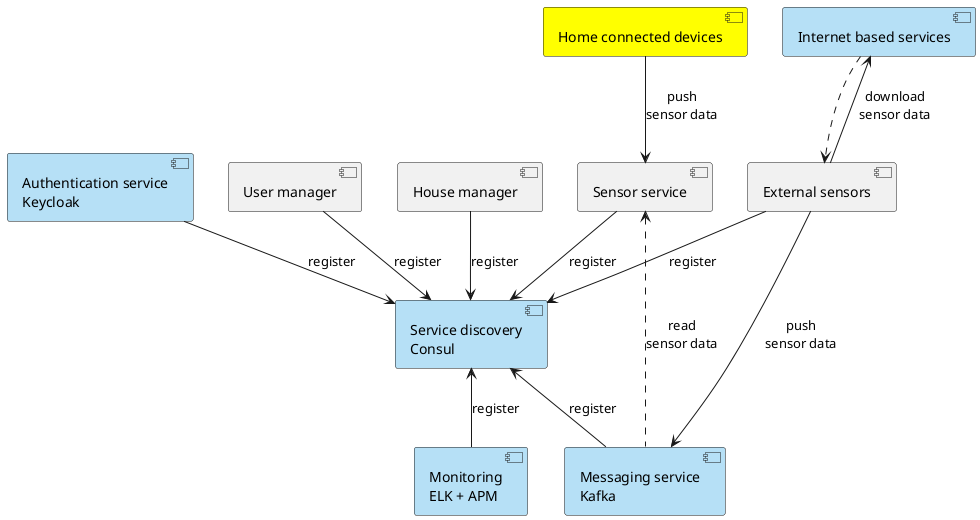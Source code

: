  
@startuml
component internet as "Internet based services"  #b6e0f6

component messaging as "Messaging service\nKafka" #b6e0f6
component discovery as "Service discovery\nConsul" #b6e0f6
component sensors as "Sensor service"
component user as "User manager"
component house as "House manager"
component auth as "Authentication service\nKeycloak" #b6e0f6
component extSenors as "External sensors"
component home as "Home connected devices" #Yellow
component stats as "Monitoring\nELK + APM" #b6e0f6

internet <-- extSenors : download\nsensor data
internet ..> extSenors

messaging -up-> discovery : register
extSenors --> discovery : register
sensors --> discovery : register
user --> discovery : register
house --> discovery : register
auth --> discovery : register
stats -up-> discovery : register


extSenors --> messaging : push\nsensor data
sensors <.. messaging  : read\nsensor data

home -down-> sensors : push\nsensor data

@enduml
